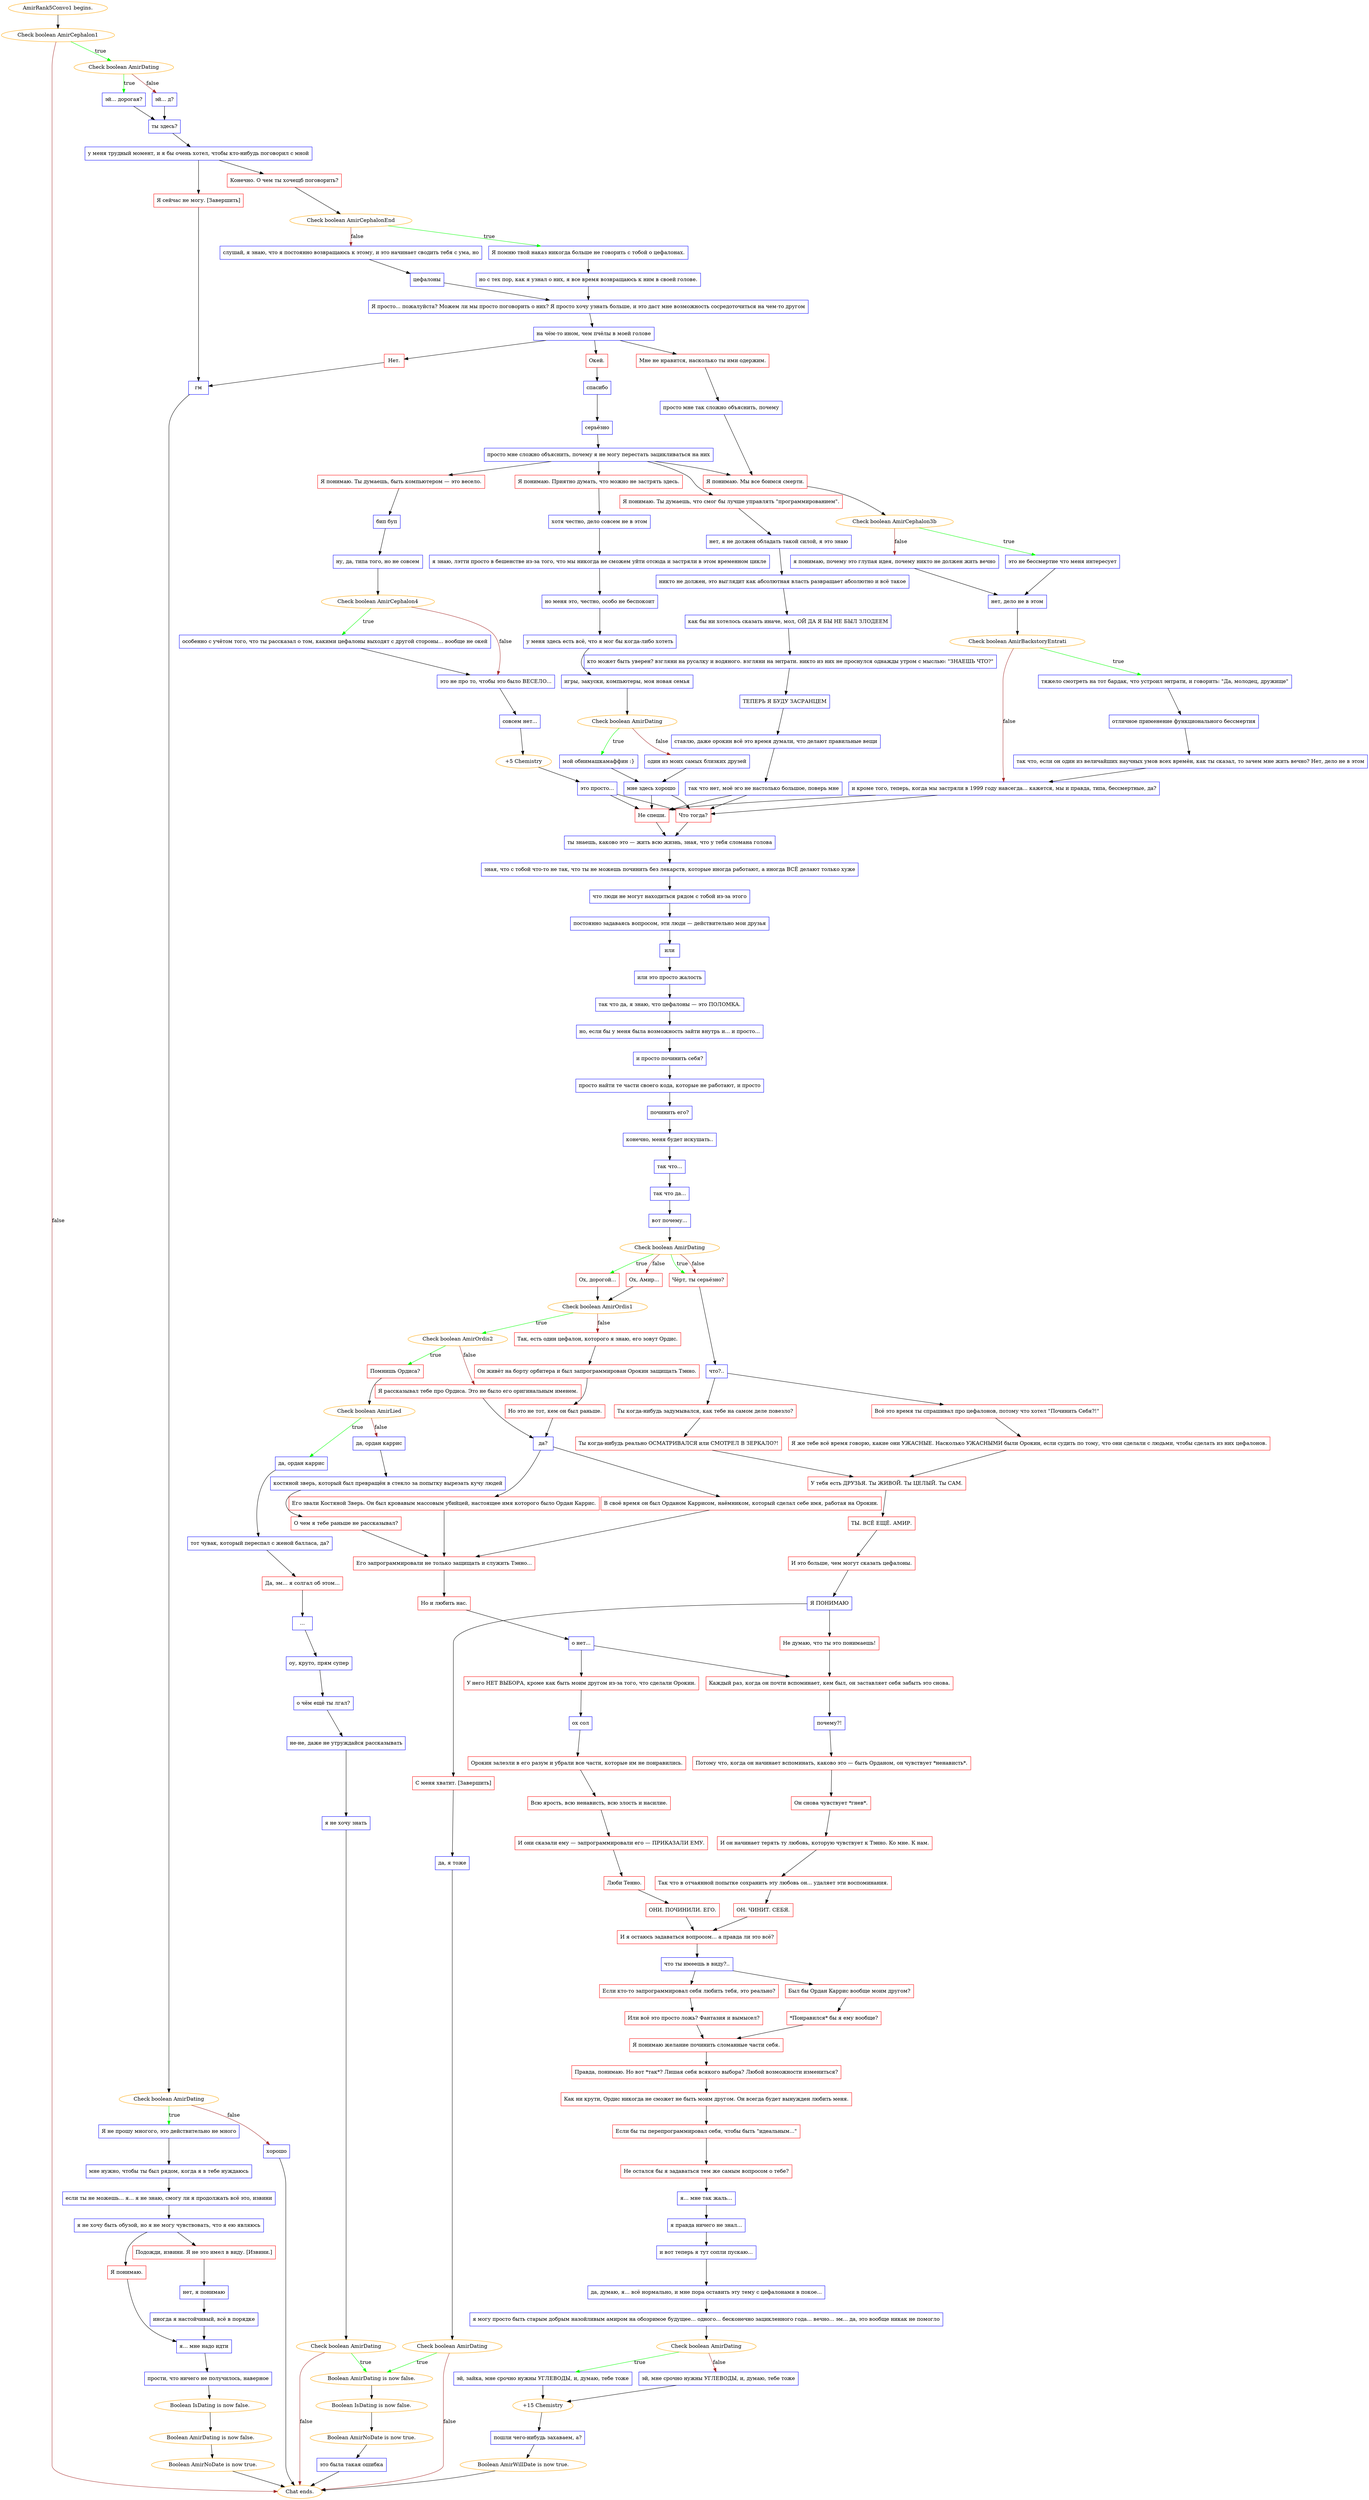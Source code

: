 digraph {
	"AmirRank5Convo1 begins." [color=orange];
		"AmirRank5Convo1 begins." -> j548119213;
	j548119213 [label="Check boolean AmirCephalon1",color=orange];
		j548119213 -> j222941914 [label=true,color=green];
		j548119213 -> "Chat ends." [label=false,color=brown];
	j222941914 [label="Check boolean AmirDating",color=orange];
		j222941914 -> j759136741 [label=true,color=green];
		j222941914 -> j1987951882 [label=false,color=brown];
	"Chat ends." [color=orange];
	j759136741 [label="эй... дорогая?",shape=box,color=blue];
		j759136741 -> j1420520736;
	j1987951882 [label="эй... д?",shape=box,color=blue];
		j1987951882 -> j1420520736;
	j1420520736 [label="ты здесь?",shape=box,color=blue];
		j1420520736 -> j1289639183;
	j1289639183 [label="у меня трудный момент, и я бы очень хотел, чтобы кто-нибудь поговорил с мной",shape=box,color=blue];
		j1289639183 -> j4162301203;
		j1289639183 -> j684875422;
	j4162301203 [label="Я сейчас не могу. [Завершить]",shape=box,color=red];
		j4162301203 -> j4237330511;
	j684875422 [label="Конечно. О чем ты хочещб поговорить?",shape=box,color=red];
		j684875422 -> j20396458;
	j4237330511 [label="гм",shape=box,color=blue];
		j4237330511 -> j674761093;
	j20396458 [label="Check boolean AmirCephalonEnd",color=orange];
		j20396458 -> j303464428 [label=true,color=green];
		j20396458 -> j357859494 [label=false,color=brown];
	j674761093 [label="Check boolean AmirDating",color=orange];
		j674761093 -> j1046206918 [label=true,color=green];
		j674761093 -> j1114907906 [label=false,color=brown];
	j303464428 [label="Я помню твой наказ никогда больше не говорить с тобой о цефалонах.",shape=box,color=blue];
		j303464428 -> j2190030276;
	j357859494 [label="слушай, я знаю, что я постоянно возвращаюсь к этому, и это начинает сводить тебя с ума, но",shape=box,color=blue];
		j357859494 -> j4209893234;
	j1046206918 [label="Я не прошу многого, это действительно не много",shape=box,color=blue];
		j1046206918 -> j2581805125;
	j1114907906 [label="хорошо",shape=box,color=blue];
		j1114907906 -> "Chat ends.";
	j2190030276 [label="но с тех пор, как я узнал о них, я все время возвращаюсь к ним в своей голове.",shape=box,color=blue];
		j2190030276 -> j1096398856;
	j4209893234 [label="цефалоны",shape=box,color=blue];
		j4209893234 -> j1096398856;
	j2581805125 [label="мне нужно, чтобы ты был рядом, когда я в тебе нуждаюсь",shape=box,color=blue];
		j2581805125 -> j2887944573;
	j1096398856 [label="Я просто... пожалуйста? Можем ли мы просто поговорить о них? Я просто хочу узнать больше, и это даст мне возможность сосредоточиться на чем-то другом",shape=box,color=blue];
		j1096398856 -> j3577753650;
	j2887944573 [label="если ты не можешь... я... я не знаю, смогу ли я продолжать всё это, извини",shape=box,color=blue];
		j2887944573 -> j2819602793;
	j3577753650 [label="на чём-то ином, чем пчёлы в моей голове",shape=box,color=blue];
		j3577753650 -> j956041208;
		j3577753650 -> j4275224849;
		j3577753650 -> j742271954;
	j2819602793 [label="я не хочу быть обузой, но я не могу чувствовать, что я ею являюсь",shape=box,color=blue];
		j2819602793 -> j3085161722;
		j2819602793 -> j3951332261;
	j956041208 [label="Нет.",shape=box,color=red];
		j956041208 -> j4237330511;
	j4275224849 [label="Окей.",shape=box,color=red];
		j4275224849 -> j1844555882;
	j742271954 [label="Мне не нравится, насколько ты ими одержим.",shape=box,color=red];
		j742271954 -> j3235104971;
	j3085161722 [label="Я понимаю.",shape=box,color=red];
		j3085161722 -> j3473942492;
	j3951332261 [label="Подожди, извини. Я не это имел в виду. [Извини.]",shape=box,color=red];
		j3951332261 -> j2638244091;
	j1844555882 [label="спасибо",shape=box,color=blue];
		j1844555882 -> j3050701983;
	j3235104971 [label="просто мне так сложно объяснить, почему",shape=box,color=blue];
		j3235104971 -> j4037065021;
	j3473942492 [label="я... мне надо идти",shape=box,color=blue];
		j3473942492 -> j198196916;
	j2638244091 [label="нет, я понимаю",shape=box,color=blue];
		j2638244091 -> j593262207;
	j3050701983 [label="серьёзно",shape=box,color=blue];
		j3050701983 -> j1979004730;
	j4037065021 [label="Я понимаю. Мы все боимся смерти.",shape=box,color=red];
		j4037065021 -> j492228751;
	j198196916 [label="прости, что ничего не получилось, наверное",shape=box,color=blue];
		j198196916 -> j2483279661;
	j593262207 [label="иногда я настойчивый, всё в порядке",shape=box,color=blue];
		j593262207 -> j3473942492;
	j1979004730 [label="просто мне сложно объяснить, почему я не могу перестать зацикливаться на них",shape=box,color=blue];
		j1979004730 -> j4037065021;
		j1979004730 -> j2340814251;
		j1979004730 -> j2767697393;
		j1979004730 -> j4261884550;
	j492228751 [label="Check boolean AmirCephalon3b",color=orange];
		j492228751 -> j3934060177 [label=true,color=green];
		j492228751 -> j3159688510 [label=false,color=brown];
	j2483279661 [label="Boolean IsDating is now false.",color=orange];
		j2483279661 -> j911677755;
	j2340814251 [label="Я понимаю. Приятно думать, что можно не застрять здесь.",shape=box,color=red];
		j2340814251 -> j1470418018;
	j2767697393 [label="Я понимаю. Ты думаешь, что смог бы лучше управлять \"программированием\".",shape=box,color=red];
		j2767697393 -> j3059203951;
	j4261884550 [label="Я понимаю. Ты думаешь, быть компьютером — это весело.",shape=box,color=red];
		j4261884550 -> j1859636441;
	j3934060177 [label="это не бессмертие что меня интересует",shape=box,color=blue];
		j3934060177 -> j42283641;
	j3159688510 [label="я понимаю, почему это глупая идея, почему никто не должен жить вечно",shape=box,color=blue];
		j3159688510 -> j42283641;
	j911677755 [label="Boolean AmirDating is now false.",color=orange];
		j911677755 -> j1438323710;
	j1470418018 [label="хотя честно, дело совсем не в этом",shape=box,color=blue];
		j1470418018 -> j2250237340;
	j3059203951 [label="нет, я не должен обладать такой силой, я это знаю",shape=box,color=blue];
		j3059203951 -> j1288258768;
	j1859636441 [label="бип буп",shape=box,color=blue];
		j1859636441 -> j1757362953;
	j42283641 [label="нет, дело не в этом",shape=box,color=blue];
		j42283641 -> j427368731;
	j1438323710 [label="Boolean AmirNoDate is now true.",color=orange];
		j1438323710 -> "Chat ends.";
	j2250237340 [label="я знаю, лэтти просто в бешенстве из-за того, что мы никогда не сможем уйти отсюда и застряли в этом временном цикле",shape=box,color=blue];
		j2250237340 -> j2112922031;
	j1288258768 [label="никто не должен, это выглядит как абсолютная власть развращает абсолютно и всё такое",shape=box,color=blue];
		j1288258768 -> j4162074541;
	j1757362953 [label="ну, да, типа того, но не совсем",shape=box,color=blue];
		j1757362953 -> j3210509153;
	j427368731 [label="Check boolean AmirBackstoryEntrati",color=orange];
		j427368731 -> j1019899658 [label=true,color=green];
		j427368731 -> j2803957749 [label=false,color=brown];
	j2112922031 [label="но меня это, честно, особо не беспокоит",shape=box,color=blue];
		j2112922031 -> j4290766886;
	j4162074541 [label="как бы ни хотелось сказать иначе, мол, ОЙ ДА Я БЫ НЕ БЫЛ ЗЛОДЕЕМ",shape=box,color=blue];
		j4162074541 -> j3596326150;
	j3210509153 [label="Check boolean AmirCephalon4",color=orange];
		j3210509153 -> j1538195183 [label=true,color=green];
		j3210509153 -> j1877870423 [label=false,color=brown];
	j1019899658 [label="тяжело смотреть на тот бардак, что устроил энтрати, и говорить: \"Да, молодец, дружище\"",shape=box,color=blue];
		j1019899658 -> j1003773495;
	j2803957749 [label="и кроме того, теперь, когда мы застряли в 1999 году навсегда... кажется, мы и правда, типа, бессмертные, да?",shape=box,color=blue];
		j2803957749 -> j3265960845;
		j2803957749 -> j2733810480;
	j4290766886 [label="у меня здесь есть всё, что я мог бы когда-либо хотеть",shape=box,color=blue];
		j4290766886 -> j2848774675;
	j3596326150 [label="кто может быть уверен? взгляни на русалку и водяного. взгляни на энтрати. никто из них не проснулся однажды утром с мыслью: \"ЗНАЕШЬ ЧТО?\"",shape=box,color=blue];
		j3596326150 -> j1640283097;
	j1538195183 [label="особенно с учётом того, что ты рассказал о том, какими цефалоны выходят с другой стороны... вообще не окей",shape=box,color=blue];
		j1538195183 -> j1877870423;
	j1877870423 [label="это не про то, чтобы это было ВЕСЕЛО...",shape=box,color=blue];
		j1877870423 -> j2509035620;
	j1003773495 [label="отличное применение функционального бессмертия",shape=box,color=blue];
		j1003773495 -> j509361914;
	j3265960845 [label="Не спеши.",shape=box,color=red];
		j3265960845 -> j2212434276;
	j2733810480 [label="Что тогда?",shape=box,color=red];
		j2733810480 -> j2212434276;
	j2848774675 [label="игры, закуски, компьютеры, моя новая семья",shape=box,color=blue];
		j2848774675 -> j3960698465;
	j1640283097 [label="ТЕПЕРЬ Я БУДУ ЗАСРАНЦЕМ",shape=box,color=blue];
		j1640283097 -> j1464443222;
	j2509035620 [label="совсем нет...",shape=box,color=blue];
		j2509035620 -> j4028926048;
	j509361914 [label="так что, если он один из величайших научных умов всех времён, как ты сказал, то зачем мне жить вечно? Нет, дело не в этом",shape=box,color=blue];
		j509361914 -> j2803957749;
	j2212434276 [label="ты знаешь, каково это — жить всю жизнь, зная, что у тебя сломана голова",shape=box,color=blue];
		j2212434276 -> j3633984332;
	j3960698465 [label="Check boolean AmirDating",color=orange];
		j3960698465 -> j3983649033 [label=true,color=green];
		j3960698465 -> j3732063101 [label=false,color=brown];
	j1464443222 [label="ставлю, даже орокин всё это время думали, что делают правильные вещи",shape=box,color=blue];
		j1464443222 -> j2653910081;
	j4028926048 [label="+5 Chemistry",color=orange];
		j4028926048 -> j868883799;
	j3633984332 [label="зная, что с тобой что-то не так, что ты не можешь починить без лекарств, которые иногда работают, а иногда ВСЁ делают только хуже",shape=box,color=blue];
		j3633984332 -> j3592520132;
	j3983649033 [label="мой обнимашкамаффин :}",shape=box,color=blue];
		j3983649033 -> j838604885;
	j3732063101 [label="один из моих самых близких друзей",shape=box,color=blue];
		j3732063101 -> j838604885;
	j2653910081 [label="так что нет, моё эго не настолько большое, поверь мне",shape=box,color=blue];
		j2653910081 -> j3265960845;
		j2653910081 -> j2733810480;
	j868883799 [label="это просто...",shape=box,color=blue];
		j868883799 -> j3265960845;
		j868883799 -> j2733810480;
	j3592520132 [label="что люди не могут находиться рядом с тобой из-за этого",shape=box,color=blue];
		j3592520132 -> j2846238282;
	j838604885 [label="мне здесь хорошо",shape=box,color=blue];
		j838604885 -> j3265960845;
		j838604885 -> j2733810480;
	j2846238282 [label="постоянно задаваясь вопросом, эти люди — действительно мои друзья",shape=box,color=blue];
		j2846238282 -> j4246218637;
	j4246218637 [label="или",shape=box,color=blue];
		j4246218637 -> j3708381916;
	j3708381916 [label="или это просто жалость",shape=box,color=blue];
		j3708381916 -> j3385110095;
	j3385110095 [label="так что да, я знаю, что цефалоны — это ПОЛОМКА.",shape=box,color=blue];
		j3385110095 -> j3165950331;
	j3165950331 [label="но, если бы у меня была возможность зайти внутрь и... и просто...",shape=box,color=blue];
		j3165950331 -> j1093587009;
	j1093587009 [label="и просто починить себя?",shape=box,color=blue];
		j1093587009 -> j2063501363;
	j2063501363 [label="просто найти те части своего кода, которые не работают, и просто",shape=box,color=blue];
		j2063501363 -> j424068541;
	j424068541 [label="починить его?",shape=box,color=blue];
		j424068541 -> j710416198;
	j710416198 [label="конечно, меня будет искушать..",shape=box,color=blue];
		j710416198 -> j2539781610;
	j2539781610 [label="так что...",shape=box,color=blue];
		j2539781610 -> j829220750;
	j829220750 [label="так что да...",shape=box,color=blue];
		j829220750 -> j3824801768;
	j3824801768 [label="вот почему...",shape=box,color=blue];
		j3824801768 -> j2665251816;
	j2665251816 [label="Check boolean AmirDating",color=orange];
		j2665251816 -> j4031909297 [label=true,color=green];
		j2665251816 -> j501437901 [label=true,color=green];
		j2665251816 -> j4266671078 [label=false,color=brown];
		j2665251816 -> j501437901 [label=false,color=brown];
	j4031909297 [label="Ох, дорогой...",shape=box,color=red];
		j4031909297 -> j3233125665;
	j501437901 [label="Чёрт, ты серьёзно?",shape=box,color=red];
		j501437901 -> j294083313;
	j4266671078 [label="Ох, Амир...",shape=box,color=red];
		j4266671078 -> j3233125665;
	j3233125665 [label="Check boolean AmirOrdis1",color=orange];
		j3233125665 -> j2834773449 [label=true,color=green];
		j3233125665 -> j2136846631 [label=false,color=brown];
	j294083313 [label="что?..",shape=box,color=blue];
		j294083313 -> j3193921048;
		j294083313 -> j4224693329;
	j2834773449 [label="Check boolean AmirOrdis2",color=orange];
		j2834773449 -> j3380565369 [label=true,color=green];
		j2834773449 -> j4041325188 [label=false,color=brown];
	j2136846631 [label="Так, есть один цефалон, которого я знаю, его зовут Ордис.",shape=box,color=red];
		j2136846631 -> j1208506937;
	j3193921048 [label="Всё это время ты спрашивал про цефалонов, потому что хотел \"Починить Себя?!\"",shape=box,color=red];
		j3193921048 -> j573097127;
	j4224693329 [label="Ты когда-нибудь задумывался, как тебе на самом деле повезло?",shape=box,color=red];
		j4224693329 -> j2287598767;
	j3380565369 [label="Помнишь Ордиса?",shape=box,color=red];
		j3380565369 -> j3415104230;
	j4041325188 [label="Я рассказывал тебе про Ордиса. Это не было его оригинальным именем.",shape=box,color=red];
		j4041325188 -> j1407660408;
	j1208506937 [label="Он живёт на борту орбитера и был запрограммирован Орокин защищать Тэнно.",shape=box,color=red];
		j1208506937 -> j3542689105;
	j573097127 [label="Я же тебе всё время говорю, какие они УЖАСНЫЕ. Насколько УЖАСНЫМИ были Орокин, если судить по тому, что они сделали с людьми, чтобы сделать из них цефалонов.",shape=box,color=red];
		j573097127 -> j1763028739;
	j2287598767 [label="Ты когда-нибудь реально ОСМАТРИВАЛСЯ или СМОТРЕЛ В ЗЕРКАЛО?!",shape=box,color=red];
		j2287598767 -> j1763028739;
	j3415104230 [label="Check boolean AmirLied",color=orange];
		j3415104230 -> j3467537391 [label=true,color=green];
		j3415104230 -> j1505526869 [label=false,color=brown];
	j1407660408 [label="да?",shape=box,color=blue];
		j1407660408 -> j1488802189;
		j1407660408 -> j3002618561;
	j3542689105 [label="Но это не тот, кем он был раньше.",shape=box,color=red];
		j3542689105 -> j1407660408;
	j1763028739 [label="У тебя есть ДРУЗЬЯ. Ты ЖИВОЙ. Ты ЦЕЛЫЙ. Ты САМ.",shape=box,color=red];
		j1763028739 -> j1878090684;
	j3467537391 [label="да, ордан каррис",shape=box,color=blue];
		j3467537391 -> j2094625629;
	j1505526869 [label="да, ордан каррис",shape=box,color=blue];
		j1505526869 -> j2307199931;
	j1488802189 [label="Его звали Костяной Зверь. Он был кровавым массовым убийцей, настоящее имя которого было Ордан Каррис.",shape=box,color=red];
		j1488802189 -> j2907434234;
	j3002618561 [label="В своё время он был Орданом Каррисом, наёмником, который сделал себе имя, работая на Орокин.",shape=box,color=red];
		j3002618561 -> j2907434234;
	j1878090684 [label="ТЫ. ВСЁ ЕЩЁ. АМИР.",shape=box,color=red];
		j1878090684 -> j812798475;
	j2094625629 [label="тот чувак, который переспал с женой балласа, да?",shape=box,color=blue];
		j2094625629 -> j1202289214;
	j2307199931 [label="костяной зверь, который был превращён в стекло за попытку вырезать кучу людей",shape=box,color=blue];
		j2307199931 -> j183103954;
	j2907434234 [label="Его запрограммировали не только защищать и служить Тэнно...",shape=box,color=red];
		j2907434234 -> j1847832704;
	j812798475 [label="И это больше, чем могут сказать цефалоны.",shape=box,color=red];
		j812798475 -> j2180301659;
	j1202289214 [label="Да, эм... я солгал об этом...",shape=box,color=red];
		j1202289214 -> j3428276173;
	j183103954 [label="О чем я тебе раньше не рассказывал?",shape=box,color=red];
		j183103954 -> j2907434234;
	j1847832704 [label="Но и любить нас.",shape=box,color=red];
		j1847832704 -> j858470124;
	j2180301659 [label="Я ПОНИМАЮ",shape=box,color=blue];
		j2180301659 -> j4279923615;
		j2180301659 -> j2924601086;
	j3428276173 [label="...",shape=box,color=blue];
		j3428276173 -> j2025142546;
	j858470124 [label="о нет...",shape=box,color=blue];
		j858470124 -> j3309537333;
		j858470124 -> j2640960775;
	j4279923615 [label="С меня хватит. [Завершить]",shape=box,color=red];
		j4279923615 -> j1071506458;
	j2924601086 [label="Не думаю, что ты это понимаешь!",shape=box,color=red];
		j2924601086 -> j2640960775;
	j2025142546 [label="оу, круто, прям супер",shape=box,color=blue];
		j2025142546 -> j3365101414;
	j3309537333 [label="У него НЕТ ВЫБОРА, кроме как быть моим другом из-за того, что сделали Орокин.",shape=box,color=red];
		j3309537333 -> j2934228623;
	j2640960775 [label="Каждый раз, когда он почти вспоминает, кем был, он заставляет себя забыть это снова.",shape=box,color=red];
		j2640960775 -> j3972255142;
	j1071506458 [label="да, я тоже",shape=box,color=blue];
		j1071506458 -> j3876333833;
	j3365101414 [label="о чём ещё ты лгал?",shape=box,color=blue];
		j3365101414 -> j911545706;
	j2934228623 [label="ох сол",shape=box,color=blue];
		j2934228623 -> j3655786001;
	j3972255142 [label="почему?!",shape=box,color=blue];
		j3972255142 -> j3676941560;
	j3876333833 [label="Check boolean AmirDating",color=orange];
		j3876333833 -> j4186888746 [label=true,color=green];
		j3876333833 -> "Chat ends." [label=false,color=brown];
	j911545706 [label="не-не, даже не утруждайся рассказывать",shape=box,color=blue];
		j911545706 -> j3540405042;
	j3655786001 [label="Орокин залезли в его разум и убрали все части, которые им не понравились.",shape=box,color=red];
		j3655786001 -> j2049314790;
	j3676941560 [label="Потому что, когда он начинает вспоминать, каково это — быть Орданом, он чувствует *ненависть*.",shape=box,color=red];
		j3676941560 -> j297302801;
	j4186888746 [label="Boolean AmirDating is now false.",color=orange];
		j4186888746 -> j1543581808;
	j3540405042 [label="я не хочу знать",shape=box,color=blue];
		j3540405042 -> j532489223;
	j2049314790 [label="Всю ярость, всю ненависть, всю злость и насилие.",shape=box,color=red];
		j2049314790 -> j2880465107;
	j297302801 [label="Он снова чувствует *гнев*.",shape=box,color=red];
		j297302801 -> j456244629;
	j1543581808 [label="Boolean IsDating is now false.",color=orange];
		j1543581808 -> j742001403;
	j532489223 [label="Check boolean AmirDating",color=orange];
		j532489223 -> j4186888746 [label=true,color=green];
		j532489223 -> "Chat ends." [label=false,color=brown];
	j2880465107 [label="И они сказали ему — запрограммировали его — ПРИКАЗАЛИ ЕМУ.",shape=box,color=red];
		j2880465107 -> j3668969325;
	j456244629 [label="И он начинает терять ту любовь, которую чувствует к Тэнно. Ко мне. К нам.",shape=box,color=red];
		j456244629 -> j2710374214;
	j742001403 [label="Boolean AmirNoDate is now true.",color=orange];
		j742001403 -> j4037555495;
	j3668969325 [label="Люби Тенно.",shape=box,color=red];
		j3668969325 -> j152292798;
	j2710374214 [label="Так что в отчаянной попытке сохранить эту любовь он... удаляет эти воспоминания.",shape=box,color=red];
		j2710374214 -> j1491544614;
	j4037555495 [label="это была такая ошибка",shape=box,color=blue];
		j4037555495 -> "Chat ends.";
	j152292798 [label="ОНИ. ПОЧИНИЛИ. ЕГО.",shape=box,color=red];
		j152292798 -> j2085023990;
	j1491544614 [label="ОН. ЧИНИТ. СЕБЯ.",shape=box,color=red];
		j1491544614 -> j2085023990;
	j2085023990 [label="И я остаюсь задаваться вопросом... а правда ли это всё?",shape=box,color=red];
		j2085023990 -> j1586372831;
	j1586372831 [label="что ты имеешь в виду?..",shape=box,color=blue];
		j1586372831 -> j727912206;
		j1586372831 -> j1315328270;
	j727912206 [label="Был бы Ордан Каррис вообще моим другом?",shape=box,color=red];
		j727912206 -> j2696993335;
	j1315328270 [label="Если кто-то запрограммировал себя любить тебя, это реально?",shape=box,color=red];
		j1315328270 -> j1003180758;
	j2696993335 [label="*Понравился* бы я ему вообще?",shape=box,color=red];
		j2696993335 -> j856890226;
	j1003180758 [label="Или всё это просто ложь? Фантазия и вымысел?",shape=box,color=red];
		j1003180758 -> j856890226;
	j856890226 [label="Я понимаю желание починить сломанные части себя.",shape=box,color=red];
		j856890226 -> j384022198;
	j384022198 [label="Правда, понимаю. Но вот *так*? Лишая себя всякого выбора? Любой возможности измениться?",shape=box,color=red];
		j384022198 -> j2462987615;
	j2462987615 [label="Как ни крути, Ордис никогда не сможет не быть моим другом. Он всегда будет вынужден любить меня.",shape=box,color=red];
		j2462987615 -> j2811569175;
	j2811569175 [label="Если бы ты перепрограммировал себя, чтобы быть \"идеальным...\"",shape=box,color=red];
		j2811569175 -> j1116668275;
	j1116668275 [label="Не остался бы я задаваться тем же самым вопросом о тебе?",shape=box,color=red];
		j1116668275 -> j612460665;
	j612460665 [label="я... мне так жаль...",shape=box,color=blue];
		j612460665 -> j2873915050;
	j2873915050 [label="я правда ничего не знал...",shape=box,color=blue];
		j2873915050 -> j711486211;
	j711486211 [label="и вот теперь я тут сопли пускаю...",shape=box,color=blue];
		j711486211 -> j4257407046;
	j4257407046 [label="да, думаю, я... всё нормально, и мне пора оставить эту тему с цефалонами в покое...",shape=box,color=blue];
		j4257407046 -> j1806243983;
	j1806243983 [label="я могу просто быть старым добрым назойливым амиром на обозримое будущее... одного... бесконечно зацикленного года... вечно... эм... да, это вообще никак не помогло",shape=box,color=blue];
		j1806243983 -> j1832888177;
	j1832888177 [label="Check boolean AmirDating",color=orange];
		j1832888177 -> j1011875047 [label=true,color=green];
		j1832888177 -> j2992978990 [label=false,color=brown];
	j1011875047 [label="эй, зайка, мне срочно нужны УГЛЕВОДЫ, и, думаю, тебе тоже",shape=box,color=blue];
		j1011875047 -> j360350713;
	j2992978990 [label="эй, мне срочно нужны УГЛЕВОДЫ, и, думаю, тебе тоже",shape=box,color=blue];
		j2992978990 -> j360350713;
	j360350713 [label="+15 Chemistry",color=orange];
		j360350713 -> j1008792091;
	j1008792091 [label="пошли чего-нибудь захаваем, а?",shape=box,color=blue];
		j1008792091 -> j1538486228;
	j1538486228 [label="Boolean AmirWillDate is now true.",color=orange];
		j1538486228 -> "Chat ends.";
}
